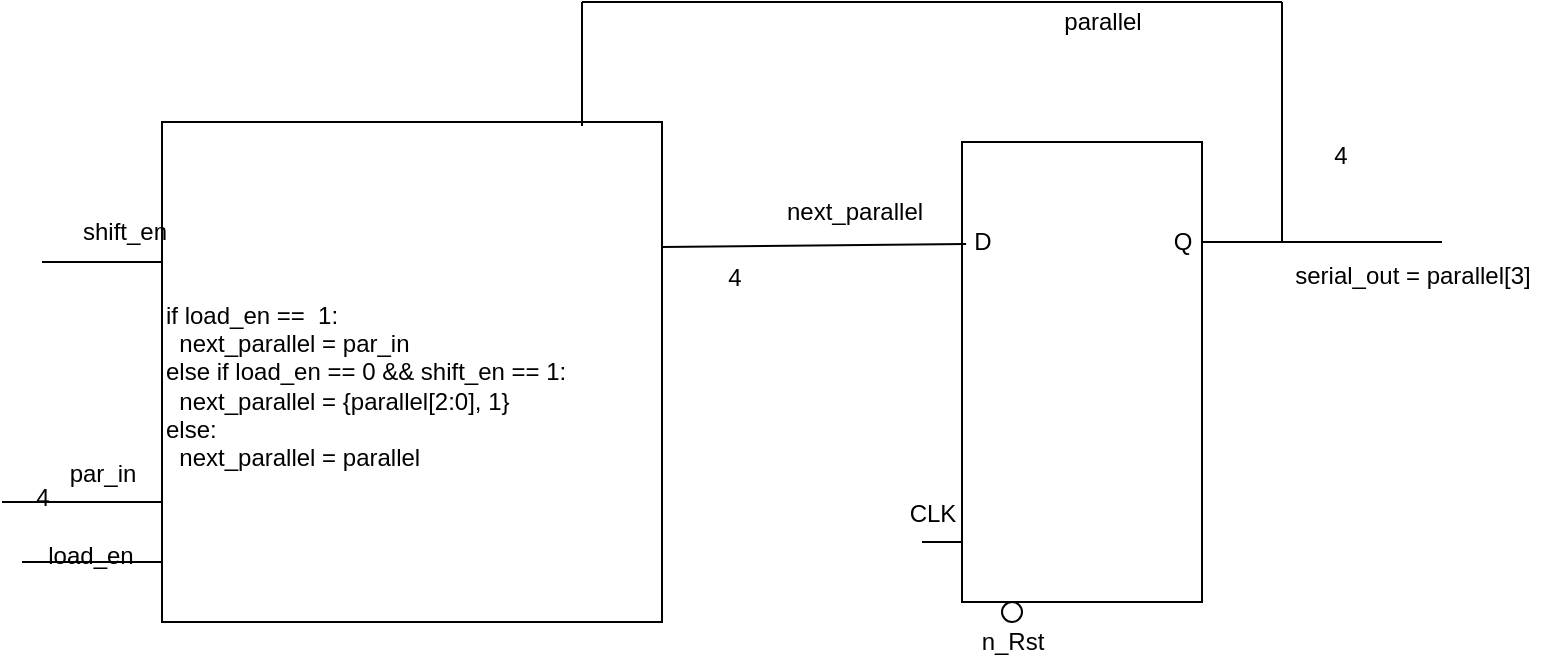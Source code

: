 <mxfile version="12.6.8"><diagram id="mAyyQsNufMj49pF3G3oY" name="Page-1"><mxGraphModel dx="1422" dy="706" grid="1" gridSize="10" guides="1" tooltips="1" connect="1" arrows="1" fold="1" page="1" pageScale="1" pageWidth="850" pageHeight="1100" math="0" shadow="0"><root><mxCell id="0"/><mxCell id="1" parent="0"/><mxCell id="Mp8RKWRXHBqmQJmGafyL-1" value="&lt;div&gt;&lt;br&gt;&lt;/div&gt;&lt;div&gt;if load_en ==&amp;nbsp; 1:&lt;/div&gt;&lt;div&gt;&amp;nbsp; next_parallel = par_in&lt;br&gt;&lt;/div&gt;&lt;div&gt;else if load_en == 0 &amp;amp;&amp;amp; shift_en == 1:&lt;br&gt;&lt;/div&gt;&lt;div&gt;&amp;nbsp; next_parallel = {parallel[2:0], 1}&lt;br&gt;&lt;/div&gt;&lt;div&gt;else:&lt;/div&gt;&lt;div&gt;&amp;nbsp; next_parallel = parallel&lt;br&gt;&lt;/div&gt;" style="whiteSpace=wrap;html=1;aspect=fixed;align=left;" parent="1" vertex="1"><mxGeometry x="150" y="210" width="250" height="250" as="geometry"/></mxCell><mxCell id="Mp8RKWRXHBqmQJmGafyL-2" value="" style="rounded=0;whiteSpace=wrap;html=1;" parent="1" vertex="1"><mxGeometry x="550" y="220" width="120" height="230" as="geometry"/></mxCell><mxCell id="Mp8RKWRXHBqmQJmGafyL-3" value="D" style="text;html=1;align=center;verticalAlign=middle;resizable=0;points=[];autosize=1;" parent="1" vertex="1"><mxGeometry x="550" y="260" width="20" height="20" as="geometry"/></mxCell><mxCell id="Mp8RKWRXHBqmQJmGafyL-4" value="Q" style="text;html=1;align=center;verticalAlign=middle;resizable=0;points=[];autosize=1;" parent="1" vertex="1"><mxGeometry x="650" y="260" width="20" height="20" as="geometry"/></mxCell><mxCell id="Mp8RKWRXHBqmQJmGafyL-5" value="" style="endArrow=none;html=1;" parent="1" edge="1"><mxGeometry width="50" height="50" relative="1" as="geometry"><mxPoint x="530" y="420" as="sourcePoint"/><mxPoint x="550" y="420" as="targetPoint"/></mxGeometry></mxCell><mxCell id="Mp8RKWRXHBqmQJmGafyL-6" value="CLK" style="text;html=1;align=center;verticalAlign=middle;resizable=0;points=[];autosize=1;" parent="1" vertex="1"><mxGeometry x="515" y="396" width="40" height="20" as="geometry"/></mxCell><mxCell id="Mp8RKWRXHBqmQJmGafyL-7" value="" style="ellipse;whiteSpace=wrap;html=1;aspect=fixed;" parent="1" vertex="1"><mxGeometry x="570" y="450" width="10" height="10" as="geometry"/></mxCell><mxCell id="Mp8RKWRXHBqmQJmGafyL-8" value="n_Rst" style="text;html=1;align=center;verticalAlign=middle;resizable=0;points=[];autosize=1;" parent="1" vertex="1"><mxGeometry x="550" y="460" width="50" height="20" as="geometry"/></mxCell><mxCell id="Mp8RKWRXHBqmQJmGafyL-9" value="" style="endArrow=none;html=1;exitX=1;exitY=0.25;exitDx=0;exitDy=0;entryX=0.017;entryY=0.222;entryDx=0;entryDy=0;entryPerimeter=0;" parent="1" source="Mp8RKWRXHBqmQJmGafyL-1" target="Mp8RKWRXHBqmQJmGafyL-2" edge="1"><mxGeometry width="50" height="50" relative="1" as="geometry"><mxPoint x="390" y="210" as="sourcePoint"/><mxPoint x="440" y="160" as="targetPoint"/></mxGeometry></mxCell><mxCell id="Mp8RKWRXHBqmQJmGafyL-10" value="" style="endArrow=none;html=1;" parent="1" source="Mp8RKWRXHBqmQJmGafyL-4" edge="1"><mxGeometry width="50" height="50" relative="1" as="geometry"><mxPoint x="740" y="320" as="sourcePoint"/><mxPoint x="790" y="270" as="targetPoint"/></mxGeometry></mxCell><mxCell id="Mp8RKWRXHBqmQJmGafyL-11" value="" style="endArrow=none;html=1;" parent="1" edge="1"><mxGeometry width="50" height="50" relative="1" as="geometry"><mxPoint x="710" y="270" as="sourcePoint"/><mxPoint x="710" y="150" as="targetPoint"/></mxGeometry></mxCell><mxCell id="Mp8RKWRXHBqmQJmGafyL-12" value="" style="endArrow=none;html=1;" parent="1" edge="1"><mxGeometry width="50" height="50" relative="1" as="geometry"><mxPoint x="360" y="150" as="sourcePoint"/><mxPoint x="710" y="150" as="targetPoint"/></mxGeometry></mxCell><mxCell id="Mp8RKWRXHBqmQJmGafyL-13" value="" style="endArrow=none;html=1;exitX=0.84;exitY=0.008;exitDx=0;exitDy=0;exitPerimeter=0;" parent="1" source="Mp8RKWRXHBqmQJmGafyL-1" edge="1"><mxGeometry width="50" height="50" relative="1" as="geometry"><mxPoint x="310" y="200" as="sourcePoint"/><mxPoint x="360" y="150" as="targetPoint"/></mxGeometry></mxCell><mxCell id="Mp8RKWRXHBqmQJmGafyL-14" value="" style="endArrow=none;html=1;" parent="1" edge="1"><mxGeometry width="50" height="50" relative="1" as="geometry"><mxPoint x="90" y="280" as="sourcePoint"/><mxPoint x="150" y="280" as="targetPoint"/></mxGeometry></mxCell><mxCell id="Mp8RKWRXHBqmQJmGafyL-15" value="shift_en" style="text;html=1;align=center;verticalAlign=middle;resizable=0;points=[];autosize=1;" parent="1" vertex="1"><mxGeometry x="101" y="255" width="60" height="20" as="geometry"/></mxCell><mxCell id="Mp8RKWRXHBqmQJmGafyL-19" value="next_parallel" style="text;html=1;align=center;verticalAlign=middle;resizable=0;points=[];autosize=1;" parent="1" vertex="1"><mxGeometry x="451" y="245" width="90" height="20" as="geometry"/></mxCell><mxCell id="Mp8RKWRXHBqmQJmGafyL-20" value="parallel" style="text;html=1;align=center;verticalAlign=middle;resizable=0;points=[];autosize=1;" parent="1" vertex="1"><mxGeometry x="590" y="150" width="60" height="20" as="geometry"/></mxCell><mxCell id="6RaXz3uZQYGqiVnYofZV-3" value="" style="endArrow=none;html=1;" edge="1" parent="1"><mxGeometry width="50" height="50" relative="1" as="geometry"><mxPoint x="70" y="400" as="sourcePoint"/><mxPoint x="150" y="400" as="targetPoint"/></mxGeometry></mxCell><mxCell id="6RaXz3uZQYGqiVnYofZV-8" value="par_in" style="text;html=1;align=center;verticalAlign=middle;resizable=0;points=[];autosize=1;" vertex="1" parent="1"><mxGeometry x="95" y="376" width="50" height="20" as="geometry"/></mxCell><mxCell id="6RaXz3uZQYGqiVnYofZV-9" value="" style="endArrow=none;html=1;" edge="1" parent="1"><mxGeometry width="50" height="50" relative="1" as="geometry"><mxPoint x="80" y="430" as="sourcePoint"/><mxPoint x="150" y="430" as="targetPoint"/></mxGeometry></mxCell><mxCell id="6RaXz3uZQYGqiVnYofZV-10" value="load_en" style="text;html=1;align=center;verticalAlign=middle;resizable=0;points=[];autosize=1;" vertex="1" parent="1"><mxGeometry x="84" y="417" width="60" height="20" as="geometry"/></mxCell><mxCell id="6RaXz3uZQYGqiVnYofZV-28" value="4" style="text;html=1;align=center;verticalAlign=middle;resizable=0;points=[];autosize=1;" vertex="1" parent="1"><mxGeometry x="729" y="217" width="20" height="20" as="geometry"/></mxCell><mxCell id="6RaXz3uZQYGqiVnYofZV-29" value="4" style="text;html=1;align=center;verticalAlign=middle;resizable=0;points=[];autosize=1;" vertex="1" parent="1"><mxGeometry x="426" y="278" width="20" height="20" as="geometry"/></mxCell><mxCell id="6RaXz3uZQYGqiVnYofZV-30" value="serial_out = parallel[3]" style="text;html=1;align=center;verticalAlign=middle;resizable=0;points=[];autosize=1;" vertex="1" parent="1"><mxGeometry x="705" y="277" width="140" height="20" as="geometry"/></mxCell><mxCell id="6RaXz3uZQYGqiVnYofZV-33" value="4" style="text;html=1;align=center;verticalAlign=middle;resizable=0;points=[];autosize=1;" vertex="1" parent="1"><mxGeometry x="80" y="388" width="20" height="20" as="geometry"/></mxCell></root></mxGraphModel></diagram></mxfile>
